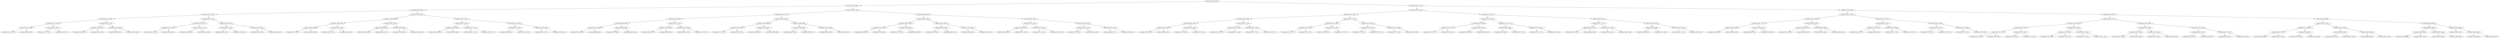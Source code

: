 digraph G{
57610764 [label="Node{data=[3024, 3024]}"]
57610764 -> 1836094089
1836094089 [label="Node{data=[2882, 2882]}"]
1836094089 -> 1275803124
1275803124 [label="Node{data=[2486, 2486]}"]
1275803124 -> 1237176976
1237176976 [label="Node{data=[2401, 2401]}"]
1237176976 -> 842614489
842614489 [label="Node{data=[2393, 2393]}"]
842614489 -> 1530162893
1530162893 [label="Node{data=[2103, 2103]}"]
1530162893 -> 1308972234
1308972234 [label="Node{data=[1496, 1496]}"]
1308972234 -> 1762342600
1762342600 [label="Node{data=[1443, 1443]}"]
1308972234 -> 293382846
293382846 [label="Node{data=[2041, 2041]}"]
1530162893 -> 1774648410
1774648410 [label="Node{data=[2332, 2332]}"]
1774648410 -> 226580140
226580140 [label="Node{data=[2327, 2327]}"]
1774648410 -> 1032621218
1032621218 [label="Node{data=[2367, 2367]}"]
842614489 -> 1238497527
1238497527 [label="Node{data=[2397, 2397]}"]
1238497527 -> 397146555
397146555 [label="Node{data=[2395, 2395]}"]
397146555 -> 270072276
270072276 [label="Node{data=[2394, 2394]}"]
397146555 -> 1235787497
1235787497 [label="Node{data=[2396, 2396]}"]
1238497527 -> 259576171
259576171 [label="Node{data=[2399, 2399]}"]
259576171 -> 1196857118
1196857118 [label="Node{data=[2398, 2398]}"]
259576171 -> 282529913
282529913 [label="Node{data=[2400, 2400]}"]
1237176976 -> 486906716
486906716 [label="Node{data=[2419, 2419]}"]
486906716 -> 1413476894
1413476894 [label="Node{data=[2415, 2415]}"]
1413476894 -> 656568800
656568800 [label="Node{data=[2403, 2403]}"]
656568800 -> 266267045
266267045 [label="Node{data=[2402, 2402]}"]
656568800 -> 1051741305
1051741305 [label="Node{data=[2404, 2404]}"]
1413476894 -> 364181171
364181171 [label="Node{data=[2417, 2417]}"]
364181171 -> 564996244
564996244 [label="Node{data=[2416, 2416]}"]
364181171 -> 1506176709
1506176709 [label="Node{data=[2418, 2418]}"]
486906716 -> 1697198592
1697198592 [label="Node{data=[2482, 2482]}"]
1697198592 -> 1469731192
1469731192 [label="Node{data=[2461, 2461]}"]
1469731192 -> 532359831
532359831 [label="Node{data=[2420, 2420]}"]
1469731192 -> 1969348579
1969348579 [label="Node{data=[2481, 2481]}"]
1697198592 -> 1509186173
1509186173 [label="Node{data=[2484, 2484]}"]
1509186173 -> 1558237610
1558237610 [label="Node{data=[2483, 2483]}"]
1509186173 -> 449423155
449423155 [label="Node{data=[2485, 2485]}"]
1275803124 -> 1630334286
1630334286 [label="Node{data=[2866, 2866]}"]
1630334286 -> 451962020
451962020 [label="Node{data=[2858, 2858]}"]
451962020 -> 1086819281
1086819281 [label="Node{data=[2490, 2490]}"]
1086819281 -> 400575685
400575685 [label="Node{data=[2488, 2488]}"]
400575685 -> 287344106
287344106 [label="Node{data=[2487, 2487]}"]
400575685 -> 141301294
141301294 [label="Node{data=[2489, 2489]}"]
1086819281 -> 1955175921
1955175921 [label="Node{data=[2492, 2492]}"]
1955175921 -> 1637507521
1637507521 [label="Node{data=[2491, 2491]}"]
1955175921 -> 1954592717
1954592717 [label="Node{data=[2825, 2825]}"]
451962020 -> 481624597
481624597 [label="Node{data=[2862, 2862]}"]
481624597 -> 611017319
611017319 [label="Node{data=[2860, 2860]}"]
611017319 -> 374184770
374184770 [label="Node{data=[2859, 2859]}"]
611017319 -> 1728211097
1728211097 [label="Node{data=[2861, 2861]}"]
481624597 -> 1402174406
1402174406 [label="Node{data=[2864, 2864]}"]
1402174406 -> 747914121
747914121 [label="Node{data=[2863, 2863]}"]
1402174406 -> 1459178194
1459178194 [label="Node{data=[2865, 2865]}"]
1630334286 -> 575383092
575383092 [label="Node{data=[2874, 2874]}"]
575383092 -> 1783543024
1783543024 [label="Node{data=[2870, 2870]}"]
1783543024 -> 1690839611
1690839611 [label="Node{data=[2868, 2868]}"]
1690839611 -> 2029732778
2029732778 [label="Node{data=[2867, 2867]}"]
1690839611 -> 125710471
125710471 [label="Node{data=[2869, 2869]}"]
1783543024 -> 403242412
403242412 [label="Node{data=[2872, 2872]}"]
403242412 -> 1026856292
1026856292 [label="Node{data=[2871, 2871]}"]
403242412 -> 527464315
527464315 [label="Node{data=[2873, 2873]}"]
575383092 -> 1778157082
1778157082 [label="Node{data=[2878, 2878]}"]
1778157082 -> 910619412
910619412 [label="Node{data=[2876, 2876]}"]
910619412 -> 801169165
801169165 [label="Node{data=[2875, 2875]}"]
910619412 -> 865582625
865582625 [label="Node{data=[2877, 2877]}"]
1778157082 -> 1054224927
1054224927 [label="Node{data=[2880, 2880]}"]
1054224927 -> 1057601666
1057601666 [label="Node{data=[2879, 2879]}"]
1054224927 -> 370684121
370684121 [label="Node{data=[2881, 2881]}"]
1836094089 -> 410051213
410051213 [label="Node{data=[2992, 2992]}"]
410051213 -> 398028118
398028118 [label="Node{data=[2976, 2976]}"]
398028118 -> 1694898827
1694898827 [label="Node{data=[2890, 2890]}"]
1694898827 -> 844062730
844062730 [label="Node{data=[2886, 2886]}"]
844062730 -> 766806084
766806084 [label="Node{data=[2884, 2884]}"]
766806084 -> 1899729785
1899729785 [label="Node{data=[2883, 2883]}"]
766806084 -> 607919511
607919511 [label="Node{data=[2885, 2885]}"]
844062730 -> 1832543786
1832543786 [label="Node{data=[2888, 2888]}"]
1832543786 -> 1690645857
1690645857 [label="Node{data=[2887, 2887]}"]
1832543786 -> 1229505243
1229505243 [label="Node{data=[2889, 2889]}"]
1694898827 -> 224181952
224181952 [label="Node{data=[2972, 2972]}"]
224181952 -> 870945399
870945399 [label="Node{data=[2892, 2892]}"]
870945399 -> 2127218518
2127218518 [label="Node{data=[2891, 2891]}"]
870945399 -> 1906019406
1906019406 [label="Node{data=[2928, 2928]}"]
224181952 -> 425301507
425301507 [label="Node{data=[2974, 2974]}"]
425301507 -> 1717355893
1717355893 [label="Node{data=[2973, 2973]}"]
425301507 -> 1317293727
1317293727 [label="Node{data=[2975, 2975]}"]
398028118 -> 1674593021
1674593021 [label="Node{data=[2984, 2984]}"]
1674593021 -> 921450762
921450762 [label="Node{data=[2980, 2980]}"]
921450762 -> 907748815
907748815 [label="Node{data=[2978, 2978]}"]
907748815 -> 1518826789
1518826789 [label="Node{data=[2977, 2977]}"]
907748815 -> 992019234
992019234 [label="Node{data=[2979, 2979]}"]
921450762 -> 1817336101
1817336101 [label="Node{data=[2982, 2982]}"]
1817336101 -> 50867261
50867261 [label="Node{data=[2981, 2981]}"]
1817336101 -> 1657229092
1657229092 [label="Node{data=[2983, 2983]}"]
1674593021 -> 1363961933
1363961933 [label="Node{data=[2988, 2988]}"]
1363961933 -> 799643696
799643696 [label="Node{data=[2986, 2986]}"]
799643696 -> 1828855868
1828855868 [label="Node{data=[2985, 2985]}"]
799643696 -> 904199383
904199383 [label="Node{data=[2987, 2987]}"]
1363961933 -> 123270182
123270182 [label="Node{data=[2990, 2990]}"]
123270182 -> 1691587813
1691587813 [label="Node{data=[2989, 2989]}"]
123270182 -> 413948803
413948803 [label="Node{data=[2991, 2991]}"]
410051213 -> 180100613
180100613 [label="Node{data=[3008, 3008]}"]
180100613 -> 1241850544
1241850544 [label="Node{data=[3000, 3000]}"]
1241850544 -> 847897513
847897513 [label="Node{data=[2996, 2996]}"]
847897513 -> 1216595512
1216595512 [label="Node{data=[2994, 2994]}"]
1216595512 -> 572892443
572892443 [label="Node{data=[2993, 2993]}"]
1216595512 -> 1096160077
1096160077 [label="Node{data=[2995, 2995]}"]
847897513 -> 1010771045
1010771045 [label="Node{data=[2998, 2998]}"]
1010771045 -> 1784383452
1784383452 [label="Node{data=[2997, 2997]}"]
1010771045 -> 1700395761
1700395761 [label="Node{data=[2999, 2999]}"]
1241850544 -> 342114668
342114668 [label="Node{data=[3004, 3004]}"]
342114668 -> 1362969481
1362969481 [label="Node{data=[3002, 3002]}"]
1362969481 -> 1743674133
1743674133 [label="Node{data=[3001, 3001]}"]
1362969481 -> 1305127787
1305127787 [label="Node{data=[3003, 3003]}"]
342114668 -> 2064907423
2064907423 [label="Node{data=[3006, 3006]}"]
2064907423 -> 1074387327
1074387327 [label="Node{data=[3005, 3005]}"]
2064907423 -> 1428821144
1428821144 [label="Node{data=[3007, 3007]}"]
180100613 -> 1294171301
1294171301 [label="Node{data=[3016, 3016]}"]
1294171301 -> 691050138
691050138 [label="Node{data=[3012, 3012]}"]
691050138 -> 670855394
670855394 [label="Node{data=[3010, 3010]}"]
670855394 -> 578235985
578235985 [label="Node{data=[3009, 3009]}"]
670855394 -> 1952954606
1952954606 [label="Node{data=[3011, 3011]}"]
691050138 -> 1498309822
1498309822 [label="Node{data=[3014, 3014]}"]
1498309822 -> 502363157
502363157 [label="Node{data=[3013, 3013]}"]
1498309822 -> 107988060
107988060 [label="Node{data=[3015, 3015]}"]
1294171301 -> 1325837495
1325837495 [label="Node{data=[3020, 3020]}"]
1325837495 -> 1699170941
1699170941 [label="Node{data=[3018, 3018]}"]
1699170941 -> 1929435932
1929435932 [label="Node{data=[3017, 3017]}"]
1699170941 -> 188066820
188066820 [label="Node{data=[3019, 3019]}"]
1325837495 -> 1907149505
1907149505 [label="Node{data=[3022, 3022]}"]
1907149505 -> 778531371
778531371 [label="Node{data=[3021, 3021]}"]
1907149505 -> 1531610304
1531610304 [label="Node{data=[3023, 3023]}"]
57610764 -> 2100909601
2100909601 [label="Node{data=[5923, 5923]}"]
2100909601 -> 1792303493
1792303493 [label="Node{data=[4740, 4740]}"]
1792303493 -> 2142744798
2142744798 [label="Node{data=[4724, 4724]}"]
2142744798 -> 1892960108
1892960108 [label="Node{data=[4223, 4223]}"]
1892960108 -> 1206619913
1206619913 [label="Node{data=[3028, 3028]}"]
1206619913 -> 251270712
251270712 [label="Node{data=[3026, 3026]}"]
251270712 -> 1284077177
1284077177 [label="Node{data=[3025, 3025]}"]
251270712 -> 506767267
506767267 [label="Node{data=[3027, 3027]}"]
1206619913 -> 96264363
96264363 [label="Node{data=[3488, 3488]}"]
96264363 -> 1537830386
1537830386 [label="Node{data=[3455, 3455]}"]
96264363 -> 1544876608
1544876608 [label="Node{data=[4125, 4125]}"]
1892960108 -> 1730564062
1730564062 [label="Node{data=[4720, 4720]}"]
1730564062 -> 100483625
100483625 [label="Node{data=[4543, 4543]}"]
100483625 -> 363559321
363559321 [label="Node{data=[4510, 4510]}"]
100483625 -> 1859526558
1859526558 [label="Node{data=[4719, 4719]}"]
1730564062 -> 1004270885
1004270885 [label="Node{data=[4722, 4722]}"]
1004270885 -> 1423447165
1423447165 [label="Node{data=[4721, 4721]}"]
1004270885 -> 443668686
443668686 [label="Node{data=[4723, 4723]}"]
2142744798 -> 1149574897
1149574897 [label="Node{data=[4732, 4732]}"]
1149574897 -> 538159513
538159513 [label="Node{data=[4728, 4728]}"]
538159513 -> 880552474
880552474 [label="Node{data=[4726, 4726]}"]
880552474 -> 543110131
543110131 [label="Node{data=[4725, 4725]}"]
880552474 -> 1287766943
1287766943 [label="Node{data=[4727, 4727]}"]
538159513 -> 1898181887
1898181887 [label="Node{data=[4730, 4730]}"]
1898181887 -> 618282043
618282043 [label="Node{data=[4729, 4729]}"]
1898181887 -> 2101564408
2101564408 [label="Node{data=[4731, 4731]}"]
1149574897 -> 1071430388
1071430388 [label="Node{data=[4736, 4736]}"]
1071430388 -> 1370895868
1370895868 [label="Node{data=[4734, 4734]}"]
1370895868 -> 611905557
611905557 [label="Node{data=[4733, 4733]}"]
1370895868 -> 1136901105
1136901105 [label="Node{data=[4735, 4735]}"]
1071430388 -> 420651623
420651623 [label="Node{data=[4738, 4738]}"]
420651623 -> 2037087596
2037087596 [label="Node{data=[4737, 4737]}"]
420651623 -> 443597324
443597324 [label="Node{data=[4739, 4739]}"]
1792303493 -> 1144188544
1144188544 [label="Node{data=[5275, 5275]}"]
1144188544 -> 1212120571
1212120571 [label="Node{data=[5267, 5267]}"]
1212120571 -> 1780345229
1780345229 [label="Node{data=[4978, 4978]}"]
1780345229 -> 1994471008
1994471008 [label="Node{data=[4742, 4742]}"]
1994471008 -> 628396242
628396242 [label="Node{data=[4741, 4741]}"]
1994471008 -> 370667810
370667810 [label="Node{data=[4743, 4743]}"]
1780345229 -> 323167212
323167212 [label="Node{data=[5265, 5265]}"]
323167212 -> 1819166162
1819166162 [label="Node{data=[5264, 5264]}"]
323167212 -> 1839053453
1839053453 [label="Node{data=[5266, 5266]}"]
1212120571 -> 1152043261
1152043261 [label="Node{data=[5271, 5271]}"]
1152043261 -> 1325191111
1325191111 [label="Node{data=[5269, 5269]}"]
1325191111 -> 1352811295
1352811295 [label="Node{data=[5268, 5268]}"]
1325191111 -> 1349239380
1349239380 [label="Node{data=[5270, 5270]}"]
1152043261 -> 1108608388
1108608388 [label="Node{data=[5273, 5273]}"]
1108608388 -> 1790863606
1790863606 [label="Node{data=[5272, 5272]}"]
1108608388 -> 684094469
684094469 [label="Node{data=[5274, 5274]}"]
1144188544 -> 649161259
649161259 [label="Node{data=[5481, 5481]}"]
649161259 -> 1156281180
1156281180 [label="Node{data=[5477, 5477]}"]
1156281180 -> 1561025263
1561025263 [label="Node{data=[5285, 5285]}"]
1561025263 -> 1182165783
1182165783 [label="Node{data=[5276, 5276]}"]
1561025263 -> 1799074240
1799074240 [label="Node{data=[5448, 5448]}"]
1156281180 -> 1951747688
1951747688 [label="Node{data=[5479, 5479]}"]
1951747688 -> 1938730543
1938730543 [label="Node{data=[5478, 5478]}"]
1951747688 -> 106253722
106253722 [label="Node{data=[5480, 5480]}"]
649161259 -> 819349793
819349793 [label="Node{data=[5845, 5845]}"]
819349793 -> 1856923485
1856923485 [label="Node{data=[5483, 5483]}"]
1856923485 -> 1758937969
1758937969 [label="Node{data=[5482, 5482]}"]
1856923485 -> 1145240172
1145240172 [label="Node{data=[5815, 5815]}"]
819349793 -> 1180642436
1180642436 [label="Node{data=[5921, 5921]}"]
1180642436 -> 1540763549
1540763549 [label="Node{data=[5917, 5917]}"]
1180642436 -> 155726685
155726685 [label="Node{data=[5922, 5922]}"]
2100909601 -> 1519004034
1519004034 [label="Node{data=[7630, 7630]}"]
1519004034 -> 1703806299
1703806299 [label="Node{data=[6510, 6510]}"]
1703806299 -> 256799920
256799920 [label="Node{data=[5931, 5931]}"]
256799920 -> 1196715231
1196715231 [label="Node{data=[5927, 5927]}"]
1196715231 -> 1276746638
1276746638 [label="Node{data=[5925, 5925]}"]
1276746638 -> 1495858059
1495858059 [label="Node{data=[5924, 5924]}"]
1276746638 -> 624947178
624947178 [label="Node{data=[5926, 5926]}"]
1196715231 -> 1105812742
1105812742 [label="Node{data=[5929, 5929]}"]
1105812742 -> 1093434206
1093434206 [label="Node{data=[5928, 5928]}"]
1105812742 -> 1606820947
1606820947 [label="Node{data=[5930, 5930]}"]
256799920 -> 98357502
98357502 [label="Node{data=[5935, 5935]}"]
98357502 -> 248953902
248953902 [label="Node{data=[5933, 5933]}"]
248953902 -> 738377761
738377761 [label="Node{data=[5932, 5932]}"]
248953902 -> 1116249422
1116249422 [label="Node{data=[5934, 5934]}"]
98357502 -> 556854977
556854977 [label="Node{data=[6508, 6508]}"]
556854977 -> 448528645
448528645 [label="Node{data=[5936, 5936]}"]
556854977 -> 545638843
545638843 [label="Node{data=[6509, 6509]}"]
1703806299 -> 652296712
652296712 [label="Node{data=[7622, 7622]}"]
652296712 -> 8513267
8513267 [label="Node{data=[6514, 6514]}"]
8513267 -> 2060417999
2060417999 [label="Node{data=[6512, 6512]}"]
2060417999 -> 1946795324
1946795324 [label="Node{data=[6511, 6511]}"]
2060417999 -> 1490309303
1490309303 [label="Node{data=[6513, 6513]}"]
8513267 -> 1466794784
1466794784 [label="Node{data=[7620, 7620]}"]
1466794784 -> 1459456769
1459456769 [label="Node{data=[7313, 7313]}"]
1466794784 -> 1873034431
1873034431 [label="Node{data=[7621, 7621]}"]
652296712 -> 361732116
361732116 [label="Node{data=[7626, 7626]}"]
361732116 -> 775978246
775978246 [label="Node{data=[7624, 7624]}"]
775978246 -> 341794380
341794380 [label="Node{data=[7623, 7623]}"]
775978246 -> 1523632572
1523632572 [label="Node{data=[7625, 7625]}"]
361732116 -> 863417802
863417802 [label="Node{data=[7628, 7628]}"]
863417802 -> 519259887
519259887 [label="Node{data=[7627, 7627]}"]
863417802 -> 1882244675
1882244675 [label="Node{data=[7629, 7629]}"]
1519004034 -> 745630928
745630928 [label="Node{data=[8759, 8759]}"]
745630928 -> 716133489
716133489 [label="Node{data=[7982, 7982]}"]
716133489 -> 779070453
779070453 [label="Node{data=[7638, 7638]}"]
779070453 -> 1478193829
1478193829 [label="Node{data=[7634, 7634]}"]
1478193829 -> 2141946522
2141946522 [label="Node{data=[7632, 7632]}"]
2141946522 -> 804736450
804736450 [label="Node{data=[7631, 7631]}"]
2141946522 -> 2090101706
2090101706 [label="Node{data=[7633, 7633]}"]
1478193829 -> 2140774567
2140774567 [label="Node{data=[7636, 7636]}"]
2140774567 -> 1552237212
1552237212 [label="Node{data=[7635, 7635]}"]
2140774567 -> 1225366931
1225366931 [label="Node{data=[7637, 7637]}"]
779070453 -> 379352387
379352387 [label="Node{data=[7823, 7823]}"]
379352387 -> 615670703
615670703 [label="Node{data=[7681, 7681]}"]
615670703 -> 1389712391
1389712391 [label="Node{data=[7639, 7639]}"]
615670703 -> 1471524555
1471524555 [label="Node{data=[7815, 7815]}"]
379352387 -> 586612499
586612499 [label="Node{data=[7951, 7951]}"]
586612499 -> 367939577
367939577 [label="Node{data=[7874, 7874]}"]
586612499 -> 1843610671
1843610671 [label="Node{data=[7981, 7981]}"]
716133489 -> 400190638
400190638 [label="Node{data=[7990, 7990]}"]
400190638 -> 37816097
37816097 [label="Node{data=[7986, 7986]}"]
37816097 -> 1698103575
1698103575 [label="Node{data=[7984, 7984]}"]
1698103575 -> 302183330
302183330 [label="Node{data=[7983, 7983]}"]
1698103575 -> 1450787408
1450787408 [label="Node{data=[7985, 7985]}"]
37816097 -> 1552629681
1552629681 [label="Node{data=[7988, 7988]}"]
1552629681 -> 23700110
23700110 [label="Node{data=[7987, 7987]}"]
1552629681 -> 74702562
74702562 [label="Node{data=[7989, 7989]}"]
400190638 -> 411330558
411330558 [label="Node{data=[7994, 7994]}"]
411330558 -> 494380520
494380520 [label="Node{data=[7992, 7992]}"]
494380520 -> 1363548442
1363548442 [label="Node{data=[7991, 7991]}"]
494380520 -> 1272465694
1272465694 [label="Node{data=[7993, 7993]}"]
411330558 -> 1884847116
1884847116 [label="Node{data=[8757, 8757]}"]
1884847116 -> 1344331530
1344331530 [label="Node{data=[8010, 8010]}"]
1884847116 -> 827294429
827294429 [label="Node{data=[8758, 8758]}"]
745630928 -> 953593171
953593171 [label="Node{data=[8848, 8848]}"]
953593171 -> 190647897
190647897 [label="Node{data=[8767, 8767]}"]
190647897 -> 1565743287
1565743287 [label="Node{data=[8763, 8763]}"]
1565743287 -> 273117354
273117354 [label="Node{data=[8761, 8761]}"]
273117354 -> 494332868
494332868 [label="Node{data=[8760, 8760]}"]
273117354 -> 2126119413
2126119413 [label="Node{data=[8762, 8762]}"]
1565743287 -> 963340405
963340405 [label="Node{data=[8765, 8765]}"]
963340405 -> 302161362
302161362 [label="Node{data=[8764, 8764]}"]
963340405 -> 947944605
947944605 [label="Node{data=[8766, 8766]}"]
190647897 -> 370898897
370898897 [label="Node{data=[8844, 8844]}"]
370898897 -> 1959890343
1959890343 [label="Node{data=[8769, 8769]}"]
1959890343 -> 1916494562
1916494562 [label="Node{data=[8768, 8768]}"]
1959890343 -> 1239719084
1239719084 [label="Node{data=[8843, 8843]}"]
370898897 -> 67952574
67952574 [label="Node{data=[8846, 8846]}"]
67952574 -> 2085144109
2085144109 [label="Node{data=[8845, 8845]}"]
67952574 -> 1439536948
1439536948 [label="Node{data=[8847, 8847]}"]
953593171 -> 941715677
941715677 [label="Node{data=[8856, 8856]}"]
941715677 -> 1513269576
1513269576 [label="Node{data=[8852, 8852]}"]
1513269576 -> 1618044301
1618044301 [label="Node{data=[8850, 8850]}"]
1618044301 -> 1505507968
1505507968 [label="Node{data=[8849, 8849]}"]
1618044301 -> 1781010162
1781010162 [label="Node{data=[8851, 8851]}"]
1513269576 -> 622826006
622826006 [label="Node{data=[8854, 8854]}"]
622826006 -> 1311360565
1311360565 [label="Node{data=[8853, 8853]}"]
622826006 -> 1996070218
1996070218 [label="Node{data=[8855, 8855]}"]
941715677 -> 1552696057
1552696057 [label="Node{data=[8858, 8858]}"]
1552696057 -> 98235484
98235484 [label="Node{data=[8857, 8857]}"]
1552696057 -> 96633532
96633532 [label="Node{data=[8860, 8860]}"]
96633532 -> 1072389251
1072389251 [label="Node{data=[8859, 8859]}"]
96633532 -> 30296589
30296589 [label="Node{data=[8917, 8917]}"]
}